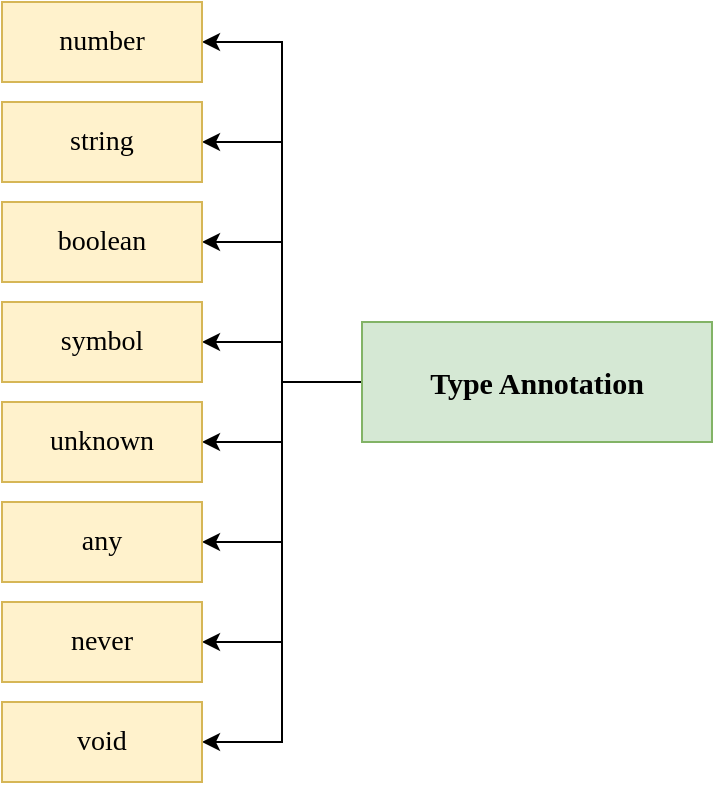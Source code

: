 <mxfile version="13.0.1" type="device" pages="2"><diagram id="p_JtvVoqJGFxxAzdSSr4" name="Page-1"><mxGraphModel dx="1010" dy="579" grid="1" gridSize="10" guides="1" tooltips="1" connect="1" arrows="1" fold="1" page="1" pageScale="1" pageWidth="850" pageHeight="1100" math="0" shadow="0"><root><mxCell id="0"/><mxCell id="1" parent="0"/><mxCell id="XMMg6qRnZRGWcbB4icFe-1" style="edgeStyle=orthogonalEdgeStyle;rounded=0;orthogonalLoop=1;jettySize=auto;html=1;exitX=0;exitY=0.5;exitDx=0;exitDy=0;entryX=1;entryY=0.5;entryDx=0;entryDy=0;fontFamily=Verdana;" parent="1" source="XMMg6qRnZRGWcbB4icFe-9" target="XMMg6qRnZRGWcbB4icFe-13" edge="1"><mxGeometry relative="1" as="geometry"/></mxCell><mxCell id="XMMg6qRnZRGWcbB4icFe-2" style="edgeStyle=orthogonalEdgeStyle;rounded=0;orthogonalLoop=1;jettySize=auto;html=1;exitX=0;exitY=0.5;exitDx=0;exitDy=0;entryX=1;entryY=0.5;entryDx=0;entryDy=0;fontFamily=Verdana;" parent="1" source="XMMg6qRnZRGWcbB4icFe-9" target="XMMg6qRnZRGWcbB4icFe-11" edge="1"><mxGeometry relative="1" as="geometry"/></mxCell><mxCell id="XMMg6qRnZRGWcbB4icFe-3" style="edgeStyle=orthogonalEdgeStyle;rounded=0;orthogonalLoop=1;jettySize=auto;html=1;exitX=0;exitY=0.5;exitDx=0;exitDy=0;entryX=1;entryY=0.5;entryDx=0;entryDy=0;fontFamily=Verdana;" parent="1" source="XMMg6qRnZRGWcbB4icFe-9" target="XMMg6qRnZRGWcbB4icFe-17" edge="1"><mxGeometry relative="1" as="geometry"/></mxCell><mxCell id="XMMg6qRnZRGWcbB4icFe-4" style="edgeStyle=orthogonalEdgeStyle;rounded=0;orthogonalLoop=1;jettySize=auto;html=1;exitX=0;exitY=0.5;exitDx=0;exitDy=0;entryX=1;entryY=0.5;entryDx=0;entryDy=0;fontFamily=Verdana;" parent="1" source="XMMg6qRnZRGWcbB4icFe-9" target="XMMg6qRnZRGWcbB4icFe-10" edge="1"><mxGeometry relative="1" as="geometry"/></mxCell><mxCell id="XMMg6qRnZRGWcbB4icFe-5" style="edgeStyle=orthogonalEdgeStyle;rounded=0;orthogonalLoop=1;jettySize=auto;html=1;exitX=0;exitY=0.5;exitDx=0;exitDy=0;entryX=1;entryY=0.5;entryDx=0;entryDy=0;fontFamily=Verdana;" parent="1" source="XMMg6qRnZRGWcbB4icFe-9" target="XMMg6qRnZRGWcbB4icFe-16" edge="1"><mxGeometry relative="1" as="geometry"/></mxCell><mxCell id="XMMg6qRnZRGWcbB4icFe-6" style="edgeStyle=orthogonalEdgeStyle;rounded=0;orthogonalLoop=1;jettySize=auto;html=1;exitX=0;exitY=0.5;exitDx=0;exitDy=0;entryX=1;entryY=0.5;entryDx=0;entryDy=0;fontFamily=Verdana;" parent="1" source="XMMg6qRnZRGWcbB4icFe-9" target="XMMg6qRnZRGWcbB4icFe-12" edge="1"><mxGeometry relative="1" as="geometry"/></mxCell><mxCell id="XMMg6qRnZRGWcbB4icFe-7" style="edgeStyle=orthogonalEdgeStyle;rounded=0;orthogonalLoop=1;jettySize=auto;html=1;exitX=0;exitY=0.5;exitDx=0;exitDy=0;entryX=1;entryY=0.5;entryDx=0;entryDy=0;fontFamily=Verdana;" parent="1" source="XMMg6qRnZRGWcbB4icFe-9" target="XMMg6qRnZRGWcbB4icFe-15" edge="1"><mxGeometry relative="1" as="geometry"/></mxCell><mxCell id="XMMg6qRnZRGWcbB4icFe-8" style="edgeStyle=orthogonalEdgeStyle;rounded=0;orthogonalLoop=1;jettySize=auto;html=1;exitX=0;exitY=0.5;exitDx=0;exitDy=0;entryX=1;entryY=0.5;entryDx=0;entryDy=0;fontFamily=Verdana;" parent="1" source="XMMg6qRnZRGWcbB4icFe-9" target="XMMg6qRnZRGWcbB4icFe-14" edge="1"><mxGeometry relative="1" as="geometry"/></mxCell><mxCell id="XMMg6qRnZRGWcbB4icFe-9" value="&lt;b&gt;&lt;font style=&quot;font-size: 15px&quot;&gt;Type Annotation&lt;/font&gt;&lt;/b&gt;" style="rounded=0;whiteSpace=wrap;html=1;fillColor=#d5e8d4;strokeColor=#82b366;fontFamily=Verdana;" parent="1" vertex="1"><mxGeometry x="510" y="420" width="175" height="60" as="geometry"/></mxCell><mxCell id="XMMg6qRnZRGWcbB4icFe-10" value="&lt;span style=&quot;font-family: &amp;#34;verdana&amp;#34; ; font-size: 14px ; font-style: normal ; font-weight: 400 ; letter-spacing: normal ; text-align: center ; text-indent: 0px ; text-transform: none ; word-spacing: 0px ; float: none ; display: inline&quot;&gt;string&lt;/span&gt;" style="rounded=0;whiteSpace=wrap;html=1;fontFamily=Verdana;fillColor=#fff2cc;strokeColor=#d6b656;" parent="1" vertex="1"><mxGeometry x="330" y="310" width="100" height="40" as="geometry"/></mxCell><mxCell id="XMMg6qRnZRGWcbB4icFe-11" value="&lt;span style=&quot;font-family: &amp;#34;verdana&amp;#34; ; font-size: 14px ; font-style: normal ; font-weight: 400 ; letter-spacing: normal ; text-align: center ; text-indent: 0px ; text-transform: none ; word-spacing: 0px ; float: none ; display: inline&quot;&gt;number&lt;/span&gt;" style="rounded=0;whiteSpace=wrap;html=1;fontFamily=Verdana;fillColor=#fff2cc;strokeColor=#d6b656;" parent="1" vertex="1"><mxGeometry x="330" y="260" width="100" height="40" as="geometry"/></mxCell><mxCell id="XMMg6qRnZRGWcbB4icFe-12" value="&lt;span style=&quot;font-family: &amp;#34;verdana&amp;#34; ; font-size: 14px ; font-style: normal ; font-weight: 400 ; letter-spacing: normal ; text-align: center ; text-indent: 0px ; text-transform: none ; word-spacing: 0px ; float: none ; display: inline&quot;&gt;boolean&lt;/span&gt;" style="rounded=0;whiteSpace=wrap;html=1;fontFamily=Verdana;fillColor=#fff2cc;strokeColor=#d6b656;" parent="1" vertex="1"><mxGeometry x="330" y="360" width="100" height="40" as="geometry"/></mxCell><mxCell id="XMMg6qRnZRGWcbB4icFe-13" value="&lt;font face=&quot;verdana&quot;&gt;&lt;span style=&quot;font-size: 14px&quot;&gt;symbol&lt;/span&gt;&lt;/font&gt;" style="rounded=0;whiteSpace=wrap;html=1;fontFamily=Verdana;fillColor=#fff2cc;strokeColor=#d6b656;" parent="1" vertex="1"><mxGeometry x="330" y="410" width="100" height="40" as="geometry"/></mxCell><mxCell id="XMMg6qRnZRGWcbB4icFe-14" value="&lt;span style=&quot;font-family: &amp;#34;verdana&amp;#34; ; font-size: 14px ; font-style: normal ; font-weight: 400 ; letter-spacing: normal ; text-align: center ; text-indent: 0px ; text-transform: none ; word-spacing: 0px ; float: none ; display: inline&quot;&gt;any&lt;/span&gt;" style="rounded=0;whiteSpace=wrap;html=1;fontFamily=Verdana;fillColor=#fff2cc;strokeColor=#d6b656;" parent="1" vertex="1"><mxGeometry x="330" y="510" width="100" height="40" as="geometry"/></mxCell><mxCell id="XMMg6qRnZRGWcbB4icFe-15" value="&lt;span style=&quot;font-family: &amp;#34;verdana&amp;#34; ; font-size: 14px ; font-style: normal ; font-weight: 400 ; letter-spacing: normal ; text-align: center ; text-indent: 0px ; text-transform: none ; word-spacing: 0px ; float: none ; display: inline&quot;&gt;unknown&lt;/span&gt;" style="rounded=0;whiteSpace=wrap;html=1;fontFamily=Verdana;fillColor=#fff2cc;strokeColor=#d6b656;" parent="1" vertex="1"><mxGeometry x="330" y="460" width="100" height="40" as="geometry"/></mxCell><mxCell id="XMMg6qRnZRGWcbB4icFe-16" value="&lt;span style=&quot;font-family: &amp;#34;verdana&amp;#34; ; font-size: 14px ; font-style: normal ; font-weight: 400 ; letter-spacing: normal ; text-align: center ; text-indent: 0px ; text-transform: none ; word-spacing: 0px ; float: none ; display: inline&quot;&gt;never&lt;/span&gt;" style="rounded=0;whiteSpace=wrap;html=1;fontFamily=Verdana;fillColor=#fff2cc;strokeColor=#d6b656;" parent="1" vertex="1"><mxGeometry x="330" y="560" width="100" height="40" as="geometry"/></mxCell><mxCell id="XMMg6qRnZRGWcbB4icFe-17" value="&lt;span style=&quot;font-family: &amp;#34;verdana&amp;#34; ; font-size: 14px ; font-style: normal ; font-weight: 400 ; letter-spacing: normal ; text-align: center ; text-indent: 0px ; text-transform: none ; word-spacing: 0px ; float: none ; display: inline&quot;&gt;void&lt;/span&gt;" style="rounded=0;whiteSpace=wrap;html=1;fontFamily=Verdana;fillColor=#fff2cc;strokeColor=#d6b656;" parent="1" vertex="1"><mxGeometry x="330" y="610" width="100" height="40" as="geometry"/></mxCell></root></mxGraphModel></diagram><diagram id="92jStl4n0lZCe9oE_X--" name="Page-2"><mxGraphModel dx="1010" dy="579" grid="1" gridSize="10" guides="1" tooltips="1" connect="1" arrows="1" fold="1" page="1" pageScale="1" pageWidth="850" pageHeight="1100" math="0" shadow="0"><root><mxCell id="1liud_FjcOWXBu4_OSX_-0"/><mxCell id="1liud_FjcOWXBu4_OSX_-1" parent="1liud_FjcOWXBu4_OSX_-0"/></root></mxGraphModel></diagram></mxfile>